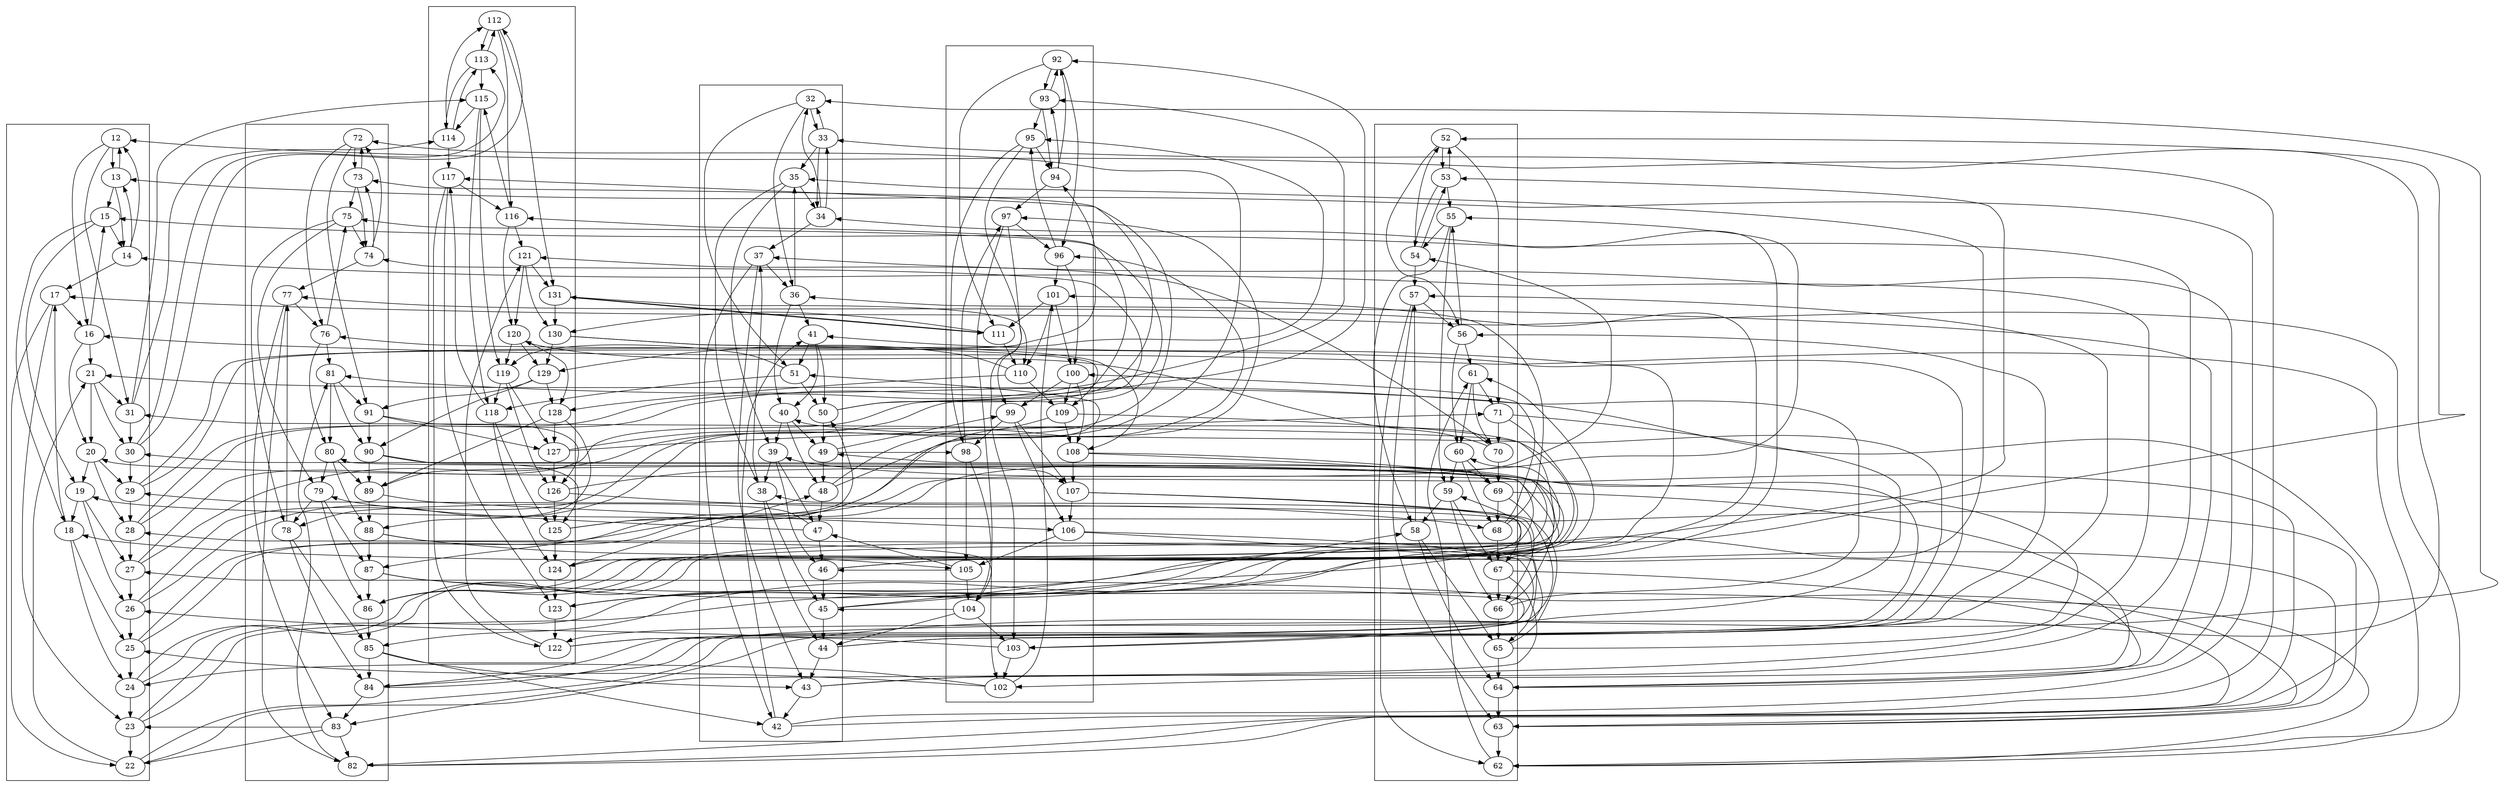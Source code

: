 digraph G {
subgraph cluster0 {
12
13
14
15
16
17
18
19
20
21
22
23
24
25
26
27
28
29
30
31
}
subgraph cluster1 {
32
33
34
35
36
37
38
39
40
41
42
43
44
45
46
47
48
49
50
51
}
subgraph cluster2 {
52
53
54
55
56
57
58
59
60
61
62
63
64
65
66
67
68
69
70
71
}
subgraph cluster3 {
72
73
74
75
76
77
78
79
80
81
82
83
84
85
86
87
88
89
90
91
}
subgraph cluster4 {
92
93
94
95
96
97
98
99
100
101
102
103
104
105
106
107
108
109
110
111
}
subgraph cluster5 {
112
113
114
115
116
117
118
119
120
121
122
123
124
125
126
127
128
129
130
131
}
89->88
80->88
128->88
90->89
80->89
128->89
111->110
101->110
131->110
92->111
101->111
131->111
113->112
114->112
30->112
114->113
112->113
30->113
115->114
113->114
31->114
116->115
113->115
31->115
117->116
112->116
50->116
91->90
81->90
129->90
118->117
114->117
50->117
72->91
81->91
129->91
119->118
115->118
51->118
93->92
94->92
28->92
120->119
115->119
51->119
94->93
92->93
28->93
95->94
93->94
29->94
96->95
93->95
29->95
97->96
92->96
48->96
98->97
94->97
48->97
99->98
95->98
49->98
100->99
95->99
49->99
13->12
14->12
42->12
14->13
12->13
42->13
15->14
13->14
43->14
16->15
13->15
43->15
17->16
12->16
62->16
18->17
14->17
62->17
19->18
15->18
63->18
20->19
15->19
63->19
121->120
116->120
70->120
122->121
116->121
70->121
123->122
117->122
71->122
124->123
117->123
71->123
125->124
118->124
90->124
126->125
118->125
90->125
127->126
119->126
91->126
128->127
119->127
91->127
129->128
120->128
110->128
130->129
120->129
110->129
21->20
16->20
82->20
22->21
16->21
82->21
23->22
17->22
83->22
24->23
17->23
83->23
25->24
18->24
102->24
26->25
18->25
102->25
27->26
19->26
103->26
28->27
19->27
103->27
29->28
20->28
122->28
30->29
20->29
122->29
131->130
121->130
111->130
112->131
121->131
111->131
31->30
21->30
123->30
12->31
21->31
123->31
33->32
34->32
22->32
34->33
32->33
22->33
35->34
33->34
23->34
36->35
33->35
23->35
37->36
32->36
64->36
38->37
34->37
64->37
39->38
35->38
65->38
40->39
35->39
65->39
41->40
36->40
84->40
42->41
36->41
84->41
43->42
37->42
85->42
44->43
37->43
85->43
45->44
38->44
104->44
46->45
38->45
104->45
47->46
39->46
105->46
48->47
39->47
105->47
49->48
40->48
124->48
50->49
40->49
124->49
51->50
41->50
125->50
32->51
41->51
125->51
53->52
54->52
24->52
54->53
52->53
24->53
55->54
53->54
25->54
56->55
53->55
25->55
57->56
52->56
44->56
58->57
54->57
44->57
59->58
55->58
45->58
60->59
55->59
45->59
61->60
56->60
86->60
62->61
56->61
86->61
63->62
57->62
87->62
64->63
57->63
87->63
65->64
58->64
106->64
66->65
58->65
106->65
67->66
59->66
107->66
68->67
59->67
107->67
69->68
60->68
126->68
70->69
60->69
126->69
71->70
61->70
127->70
52->71
61->71
127->71
73->72
74->72
26->72
74->73
72->73
26->73
75->74
73->74
27->74
76->75
73->75
27->75
77->76
72->76
46->76
78->77
74->77
46->77
79->78
75->78
47->78
80->79
75->79
47->79
101->100
96->100
68->100
102->101
96->101
68->101
103->102
97->102
69->102
104->103
97->103
69->103
105->104
98->104
88->104
106->105
98->105
88->105
107->106
99->106
89->106
81->80
76->80
66->80
108->107
99->107
89->107
82->81
76->81
66->81
109->108
100->108
130->108
83->82
77->82
67->82
110->109
100->109
130->109
84->83
77->83
67->83
85->84
78->84
108->84
86->85
78->85
108->85
87->86
79->86
109->86
88->87
79->87
109->87
}
